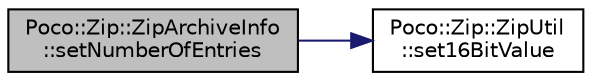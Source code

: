 digraph "Poco::Zip::ZipArchiveInfo::setNumberOfEntries"
{
 // LATEX_PDF_SIZE
  edge [fontname="Helvetica",fontsize="10",labelfontname="Helvetica",labelfontsize="10"];
  node [fontname="Helvetica",fontsize="10",shape=record];
  rankdir="LR";
  Node1 [label="Poco::Zip::ZipArchiveInfo\l::setNumberOfEntries",height=0.2,width=0.4,color="black", fillcolor="grey75", style="filled", fontcolor="black",tooltip="Sets the optional Zip comment."];
  Node1 -> Node2 [color="midnightblue",fontsize="10",style="solid"];
  Node2 [label="Poco::Zip::ZipUtil\l::set16BitValue",height=0.2,width=0.4,color="black", fillcolor="white", style="filled",URL="$classPoco_1_1Zip_1_1ZipUtil.html#a87976801521952be8099ea3993256bba",tooltip=" "];
}
